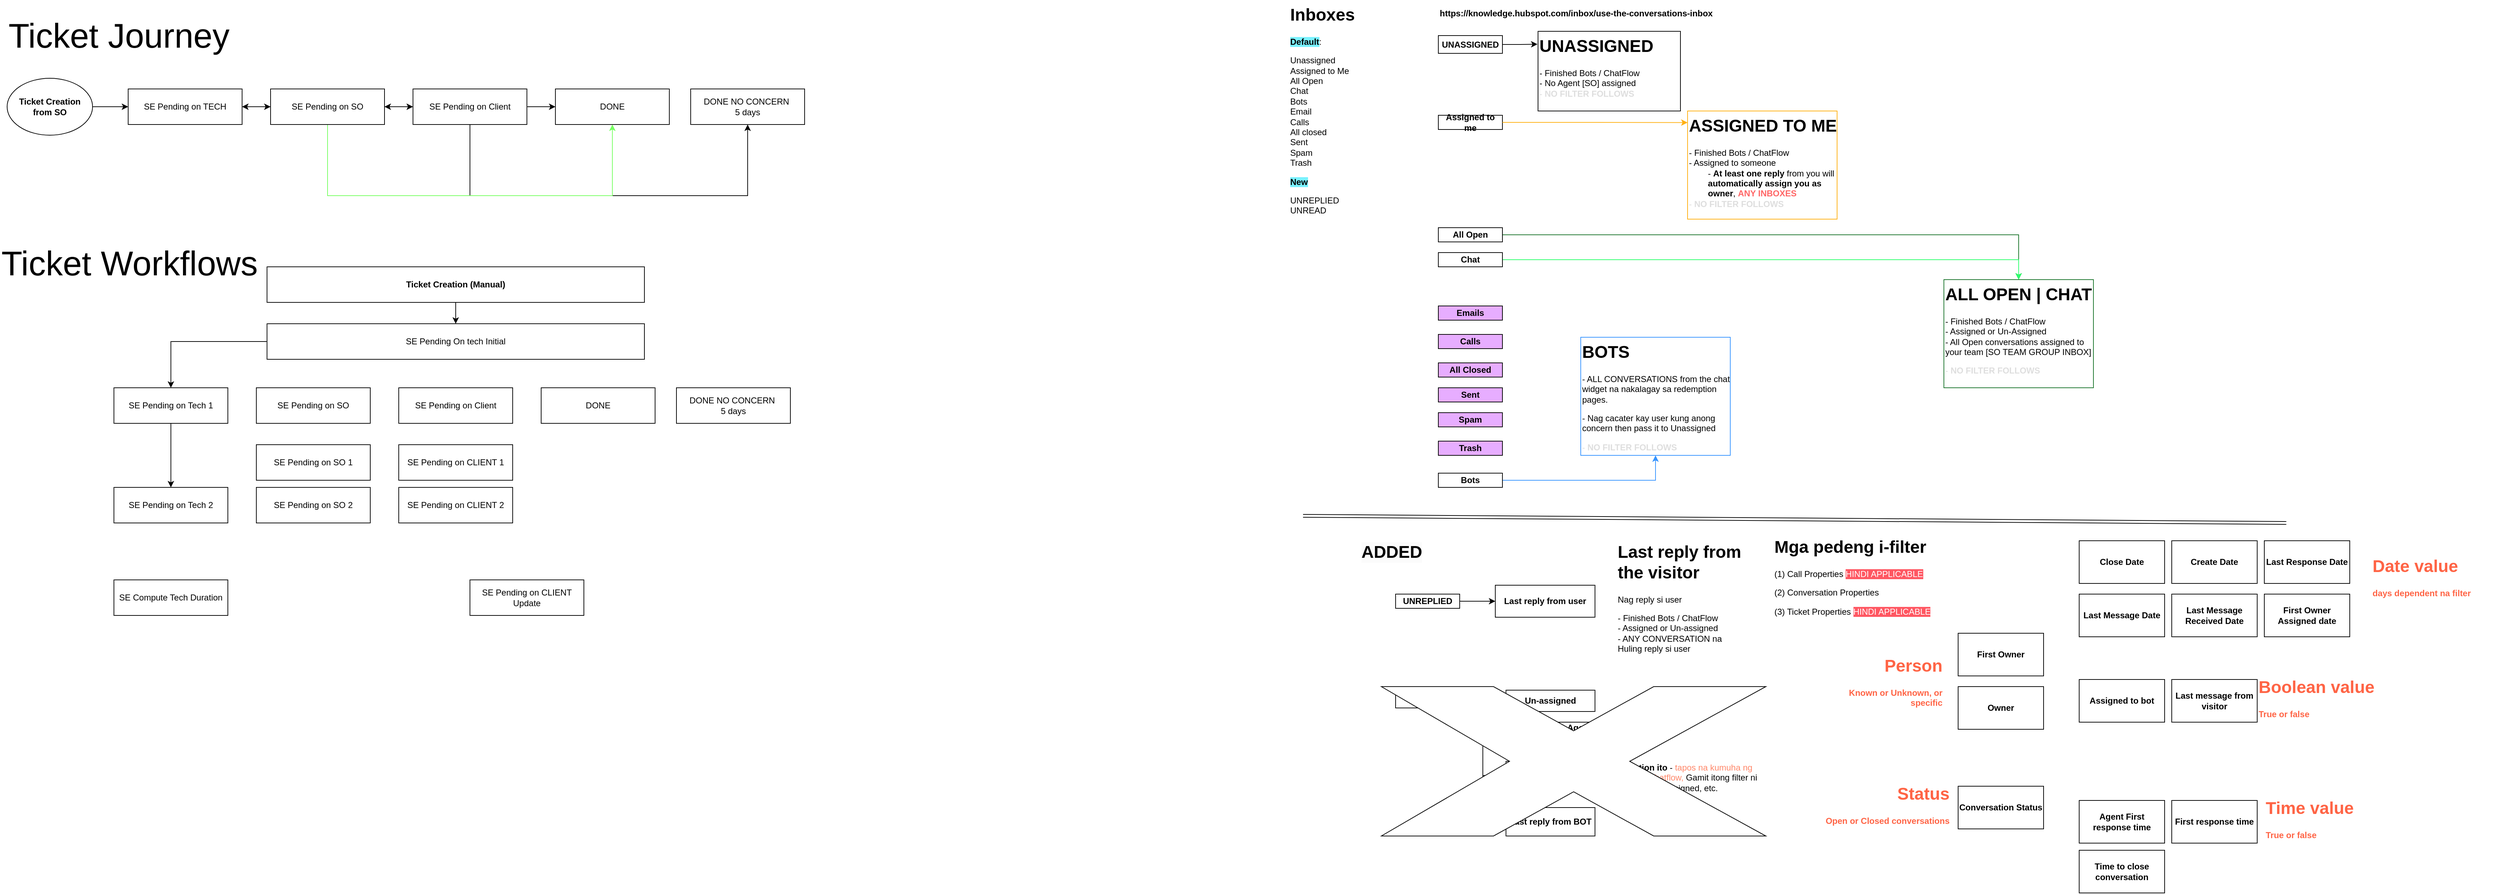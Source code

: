<mxfile version="24.7.4">
  <diagram name="Page-1" id="JbbE1pCw-xAGmkVy2RNO">
    <mxGraphModel dx="1815" dy="398" grid="1" gridSize="10" guides="1" tooltips="1" connect="1" arrows="1" fold="1" page="1" pageScale="1" pageWidth="850" pageHeight="1100" math="0" shadow="0">
      <root>
        <mxCell id="0" />
        <mxCell id="1" parent="0" />
        <mxCell id="kpAV1-R5DHTqGjA8jZql-6" style="edgeStyle=orthogonalEdgeStyle;rounded=0;orthogonalLoop=1;jettySize=auto;html=1;" parent="1" source="kpAV1-R5DHTqGjA8jZql-1" edge="1">
          <mxGeometry relative="1" as="geometry">
            <mxPoint x="430" y="155" as="targetPoint" />
          </mxGeometry>
        </mxCell>
        <mxCell id="kpAV1-R5DHTqGjA8jZql-10" style="edgeStyle=orthogonalEdgeStyle;rounded=0;orthogonalLoop=1;jettySize=auto;html=1;entryX=0;entryY=0.5;entryDx=0;entryDy=0;" parent="1" source="kpAV1-R5DHTqGjA8jZql-1" target="kpAV1-R5DHTqGjA8jZql-8" edge="1">
          <mxGeometry relative="1" as="geometry" />
        </mxCell>
        <mxCell id="kpAV1-R5DHTqGjA8jZql-11" style="edgeStyle=orthogonalEdgeStyle;rounded=0;orthogonalLoop=1;jettySize=auto;html=1;entryX=0.5;entryY=1;entryDx=0;entryDy=0;" parent="1" source="kpAV1-R5DHTqGjA8jZql-1" target="kpAV1-R5DHTqGjA8jZql-9" edge="1">
          <mxGeometry relative="1" as="geometry">
            <Array as="points">
              <mxPoint x="550" y="280" />
              <mxPoint x="940" y="280" />
            </Array>
          </mxGeometry>
        </mxCell>
        <mxCell id="kpAV1-R5DHTqGjA8jZql-1" value="SE Pending on Client" style="rounded=0;whiteSpace=wrap;html=1;" parent="1" vertex="1">
          <mxGeometry x="470" y="130" width="160" height="50" as="geometry" />
        </mxCell>
        <mxCell id="kpAV1-R5DHTqGjA8jZql-4" style="edgeStyle=orthogonalEdgeStyle;rounded=0;orthogonalLoop=1;jettySize=auto;html=1;entryX=0;entryY=0.5;entryDx=0;entryDy=0;" parent="1" source="kpAV1-R5DHTqGjA8jZql-2" target="kpAV1-R5DHTqGjA8jZql-3" edge="1">
          <mxGeometry relative="1" as="geometry" />
        </mxCell>
        <mxCell id="kpAV1-R5DHTqGjA8jZql-2" value="SE Pending on TECH" style="rounded=0;whiteSpace=wrap;html=1;" parent="1" vertex="1">
          <mxGeometry x="70" y="130" width="160" height="50" as="geometry" />
        </mxCell>
        <mxCell id="kpAV1-R5DHTqGjA8jZql-5" style="edgeStyle=orthogonalEdgeStyle;rounded=0;orthogonalLoop=1;jettySize=auto;html=1;" parent="1" source="kpAV1-R5DHTqGjA8jZql-3" target="kpAV1-R5DHTqGjA8jZql-1" edge="1">
          <mxGeometry relative="1" as="geometry" />
        </mxCell>
        <mxCell id="kpAV1-R5DHTqGjA8jZql-7" style="edgeStyle=orthogonalEdgeStyle;rounded=0;orthogonalLoop=1;jettySize=auto;html=1;" parent="1" source="kpAV1-R5DHTqGjA8jZql-3" target="kpAV1-R5DHTqGjA8jZql-2" edge="1">
          <mxGeometry relative="1" as="geometry" />
        </mxCell>
        <mxCell id="kpAV1-R5DHTqGjA8jZql-12" style="edgeStyle=orthogonalEdgeStyle;rounded=0;orthogonalLoop=1;jettySize=auto;html=1;entryX=0.5;entryY=1;entryDx=0;entryDy=0;exitX=0.5;exitY=1;exitDx=0;exitDy=0;strokeColor=#76FF61;" parent="1" source="kpAV1-R5DHTqGjA8jZql-3" target="kpAV1-R5DHTqGjA8jZql-8" edge="1">
          <mxGeometry relative="1" as="geometry">
            <Array as="points">
              <mxPoint x="350" y="280" />
              <mxPoint x="750" y="280" />
            </Array>
          </mxGeometry>
        </mxCell>
        <mxCell id="kpAV1-R5DHTqGjA8jZql-3" value="SE Pending on SO" style="rounded=0;whiteSpace=wrap;html=1;" parent="1" vertex="1">
          <mxGeometry x="270" y="130" width="160" height="50" as="geometry" />
        </mxCell>
        <mxCell id="kpAV1-R5DHTqGjA8jZql-8" value="DONE" style="rounded=0;whiteSpace=wrap;html=1;" parent="1" vertex="1">
          <mxGeometry x="670" y="130" width="160" height="50" as="geometry" />
        </mxCell>
        <mxCell id="kpAV1-R5DHTqGjA8jZql-9" value="DONE NO CONCERN&amp;nbsp;&lt;div&gt;5 days&lt;/div&gt;" style="rounded=0;whiteSpace=wrap;html=1;" parent="1" vertex="1">
          <mxGeometry x="860" y="130" width="160" height="50" as="geometry" />
        </mxCell>
        <mxCell id="kpAV1-R5DHTqGjA8jZql-14" value="&lt;span style=&quot;font-size: 48px;&quot;&gt;Ticket Journey&lt;/span&gt;" style="text;html=1;align=left;verticalAlign=middle;whiteSpace=wrap;rounded=0;" parent="1" vertex="1">
          <mxGeometry x="-100" y="10" width="460" height="90" as="geometry" />
        </mxCell>
        <mxCell id="kpAV1-R5DHTqGjA8jZql-16" style="edgeStyle=orthogonalEdgeStyle;rounded=0;orthogonalLoop=1;jettySize=auto;html=1;entryX=0;entryY=0.5;entryDx=0;entryDy=0;" parent="1" source="kpAV1-R5DHTqGjA8jZql-15" target="kpAV1-R5DHTqGjA8jZql-2" edge="1">
          <mxGeometry relative="1" as="geometry" />
        </mxCell>
        <mxCell id="kpAV1-R5DHTqGjA8jZql-15" value="Ticket Creation&lt;div&gt;from SO&lt;/div&gt;" style="ellipse;whiteSpace=wrap;html=1;fontStyle=1" parent="1" vertex="1">
          <mxGeometry x="-100" y="115" width="120" height="80" as="geometry" />
        </mxCell>
        <mxCell id="kpAV1-R5DHTqGjA8jZql-17" value="SE Pending on Client" style="rounded=0;whiteSpace=wrap;html=1;" parent="1" vertex="1">
          <mxGeometry x="450" y="550" width="160" height="50" as="geometry" />
        </mxCell>
        <mxCell id="kpAV1-R5DHTqGjA8jZql-19" value="SE Pending on SO" style="rounded=0;whiteSpace=wrap;html=1;" parent="1" vertex="1">
          <mxGeometry x="250" y="550" width="160" height="50" as="geometry" />
        </mxCell>
        <mxCell id="kpAV1-R5DHTqGjA8jZql-20" value="DONE" style="rounded=0;whiteSpace=wrap;html=1;" parent="1" vertex="1">
          <mxGeometry x="650" y="550" width="160" height="50" as="geometry" />
        </mxCell>
        <mxCell id="kpAV1-R5DHTqGjA8jZql-21" value="DONE NO CONCERN&amp;nbsp;&lt;div&gt;5 days&lt;/div&gt;" style="rounded=0;whiteSpace=wrap;html=1;" parent="1" vertex="1">
          <mxGeometry x="840" y="550" width="160" height="50" as="geometry" />
        </mxCell>
        <mxCell id="kpAV1-R5DHTqGjA8jZql-23" value="&lt;span style=&quot;font-size: 48px;&quot;&gt;Ticket Workflows&lt;/span&gt;" style="text;html=1;align=left;verticalAlign=middle;whiteSpace=wrap;rounded=0;" parent="1" vertex="1">
          <mxGeometry x="-110" y="330" width="460" height="90" as="geometry" />
        </mxCell>
        <mxCell id="kpAV1-R5DHTqGjA8jZql-25" style="edgeStyle=orthogonalEdgeStyle;rounded=0;orthogonalLoop=1;jettySize=auto;html=1;entryX=0.5;entryY=0;entryDx=0;entryDy=0;" parent="1" source="kpAV1-R5DHTqGjA8jZql-24" target="kpAV1-R5DHTqGjA8jZql-29" edge="1">
          <mxGeometry relative="1" as="geometry">
            <mxPoint x="130" y="550" as="targetPoint" />
          </mxGeometry>
        </mxCell>
        <mxCell id="kpAV1-R5DHTqGjA8jZql-24" value="SE Pending On tech Initial" style="rounded=0;whiteSpace=wrap;html=1;" parent="1" vertex="1">
          <mxGeometry x="265" y="460" width="530" height="50" as="geometry" />
        </mxCell>
        <mxCell id="kpAV1-R5DHTqGjA8jZql-27" style="edgeStyle=orthogonalEdgeStyle;rounded=0;orthogonalLoop=1;jettySize=auto;html=1;" parent="1" source="kpAV1-R5DHTqGjA8jZql-26" target="kpAV1-R5DHTqGjA8jZql-24" edge="1">
          <mxGeometry relative="1" as="geometry" />
        </mxCell>
        <mxCell id="kpAV1-R5DHTqGjA8jZql-26" value="Ticket Creation (Manual)" style="rounded=0;whiteSpace=wrap;html=1;fontStyle=1" parent="1" vertex="1">
          <mxGeometry x="265" y="380" width="530" height="50" as="geometry" />
        </mxCell>
        <mxCell id="kpAV1-R5DHTqGjA8jZql-28" value="SE Compute Tech Duration" style="rounded=0;whiteSpace=wrap;html=1;" parent="1" vertex="1">
          <mxGeometry x="50" y="820" width="160" height="50" as="geometry" />
        </mxCell>
        <mxCell id="kpAV1-R5DHTqGjA8jZql-36" style="edgeStyle=orthogonalEdgeStyle;rounded=0;orthogonalLoop=1;jettySize=auto;html=1;entryX=0.5;entryY=0;entryDx=0;entryDy=0;" parent="1" source="kpAV1-R5DHTqGjA8jZql-29" target="kpAV1-R5DHTqGjA8jZql-30" edge="1">
          <mxGeometry relative="1" as="geometry" />
        </mxCell>
        <mxCell id="kpAV1-R5DHTqGjA8jZql-29" value="SE Pending on Tech 1" style="rounded=0;whiteSpace=wrap;html=1;" parent="1" vertex="1">
          <mxGeometry x="50" y="550" width="160" height="50" as="geometry" />
        </mxCell>
        <mxCell id="kpAV1-R5DHTqGjA8jZql-30" value="SE Pending on Tech 2" style="rounded=0;whiteSpace=wrap;html=1;" parent="1" vertex="1">
          <mxGeometry x="50" y="690" width="160" height="50" as="geometry" />
        </mxCell>
        <mxCell id="kpAV1-R5DHTqGjA8jZql-31" value="SE Pending on SO 1" style="rounded=0;whiteSpace=wrap;html=1;" parent="1" vertex="1">
          <mxGeometry x="250" y="630" width="160" height="50" as="geometry" />
        </mxCell>
        <mxCell id="kpAV1-R5DHTqGjA8jZql-32" value="SE Pending on SO 2" style="rounded=0;whiteSpace=wrap;html=1;" parent="1" vertex="1">
          <mxGeometry x="250" y="690" width="160" height="50" as="geometry" />
        </mxCell>
        <mxCell id="kpAV1-R5DHTqGjA8jZql-33" value="SE Pending on CLIENT 1" style="rounded=0;whiteSpace=wrap;html=1;" parent="1" vertex="1">
          <mxGeometry x="450" y="630" width="160" height="50" as="geometry" />
        </mxCell>
        <mxCell id="kpAV1-R5DHTqGjA8jZql-34" value="SE Pending on CLIENT 2" style="rounded=0;whiteSpace=wrap;html=1;" parent="1" vertex="1">
          <mxGeometry x="450" y="690" width="160" height="50" as="geometry" />
        </mxCell>
        <mxCell id="kpAV1-R5DHTqGjA8jZql-35" value="SE Pending on CLIENT Update" style="rounded=0;whiteSpace=wrap;html=1;" parent="1" vertex="1">
          <mxGeometry x="550" y="820" width="160" height="50" as="geometry" />
        </mxCell>
        <mxCell id="uVT6m7janbxlS1u9wopa-1" value="&lt;h1 style=&quot;margin-top: 0px;&quot;&gt;Inboxes&lt;/h1&gt;&lt;p&gt;&lt;b style=&quot;background-color: rgb(122, 242, 255);&quot;&gt;Default&lt;/b&gt;:&lt;/p&gt;&lt;p&gt;Unassigned&lt;br&gt;&lt;span style=&quot;background-color: initial;&quot;&gt;Assigned to Me&lt;br&gt;&lt;/span&gt;&lt;span style=&quot;background-color: initial;&quot;&gt;All Open&lt;br&gt;&lt;/span&gt;&lt;span style=&quot;background-color: initial;&quot;&gt;Chat&lt;br&gt;&lt;/span&gt;&lt;span style=&quot;background-color: initial;&quot;&gt;Bots&lt;br&gt;Email&lt;br&gt;Calls&lt;br&gt;All closed&lt;br&gt;Sent&lt;br&gt;Spam&lt;br&gt;Trash&lt;/span&gt;&lt;/p&gt;&lt;p&gt;&lt;b style=&quot;background-color: rgb(122, 242, 255);&quot;&gt;New&lt;/b&gt;&lt;/p&gt;&lt;p&gt;&lt;span style=&quot;background-color: initial;&quot;&gt;UNREPLIED&lt;br&gt;&lt;/span&gt;&lt;span style=&quot;background-color: initial;&quot;&gt;UNREAD&lt;/span&gt;&lt;/p&gt;&lt;p&gt;&lt;br&gt;&lt;/p&gt;" style="text;html=1;whiteSpace=wrap;overflow=hidden;rounded=0;" parent="1" vertex="1">
          <mxGeometry x="1700" y="5" width="130" height="330" as="geometry" />
        </mxCell>
        <mxCell id="uVT6m7janbxlS1u9wopa-3" value="UNASSIGNED" style="rounded=0;whiteSpace=wrap;html=1;fontStyle=1" parent="1" vertex="1">
          <mxGeometry x="1910" y="55" width="90" height="25" as="geometry" />
        </mxCell>
        <mxCell id="uVT6m7janbxlS1u9wopa-7" value="&lt;h1 style=&quot;margin-top: 0px;&quot;&gt;UNASSIGNED&lt;/h1&gt;&lt;p&gt;- Finished Bots / ChatFlow&lt;br&gt;- No Agent [SO] assigned&lt;br&gt;&lt;font color=&quot;#dedede&quot;&gt;- &lt;b&gt;NO FILTER FOLLOWS&lt;/b&gt;&lt;/font&gt;&lt;/p&gt;&lt;p&gt;&lt;br&gt;&lt;/p&gt;" style="text;html=1;whiteSpace=wrap;overflow=hidden;rounded=0;strokeColor=#000000;" parent="1" vertex="1">
          <mxGeometry x="2050" y="49" width="200" height="112" as="geometry" />
        </mxCell>
        <mxCell id="uVT6m7janbxlS1u9wopa-9" style="edgeStyle=orthogonalEdgeStyle;rounded=0;orthogonalLoop=1;jettySize=auto;html=1;entryX=-0.004;entryY=0.162;entryDx=0;entryDy=0;entryPerimeter=0;" parent="1" source="uVT6m7janbxlS1u9wopa-3" target="uVT6m7janbxlS1u9wopa-7" edge="1">
          <mxGeometry relative="1" as="geometry" />
        </mxCell>
        <UserObject label="https://knowledge.hubspot.com/inbox/use-the-conversations-inbox" link="https://knowledge.hubspot.com/inbox/use-the-conversations-inbox" id="uVT6m7janbxlS1u9wopa-17">
          <mxCell style="text;whiteSpace=wrap;fontStyle=1" parent="1" vertex="1">
            <mxGeometry x="1910" y="10" width="390" height="20" as="geometry" />
          </mxCell>
        </UserObject>
        <mxCell id="uVT6m7janbxlS1u9wopa-39" value="" style="edgeStyle=orthogonalEdgeStyle;rounded=0;orthogonalLoop=1;jettySize=auto;html=1;" parent="1" source="uVT6m7janbxlS1u9wopa-26" target="uVT6m7janbxlS1u9wopa-38" edge="1">
          <mxGeometry relative="1" as="geometry" />
        </mxCell>
        <mxCell id="uVT6m7janbxlS1u9wopa-41" value="" style="edgeStyle=orthogonalEdgeStyle;rounded=0;orthogonalLoop=1;jettySize=auto;html=1;entryX=0;entryY=0.5;entryDx=0;entryDy=0;" parent="1" source="uVT6m7janbxlS1u9wopa-26" target="uVT6m7janbxlS1u9wopa-40" edge="1">
          <mxGeometry relative="1" as="geometry" />
        </mxCell>
        <mxCell id="uVT6m7janbxlS1u9wopa-48" value="" style="edgeStyle=orthogonalEdgeStyle;rounded=0;orthogonalLoop=1;jettySize=auto;html=1;entryX=0;entryY=0.5;entryDx=0;entryDy=0;" parent="1" source="uVT6m7janbxlS1u9wopa-26" target="uVT6m7janbxlS1u9wopa-47" edge="1">
          <mxGeometry relative="1" as="geometry" />
        </mxCell>
        <mxCell id="uVT6m7janbxlS1u9wopa-55" style="edgeStyle=orthogonalEdgeStyle;rounded=0;orthogonalLoop=1;jettySize=auto;html=1;entryX=0;entryY=0.5;entryDx=0;entryDy=0;" parent="1" source="uVT6m7janbxlS1u9wopa-26" target="uVT6m7janbxlS1u9wopa-54" edge="1">
          <mxGeometry relative="1" as="geometry" />
        </mxCell>
        <mxCell id="uVT6m7janbxlS1u9wopa-26" value="UNREAD" style="rounded=0;whiteSpace=wrap;html=1;fontStyle=1" parent="1" vertex="1">
          <mxGeometry x="1850" y="980" width="90" height="20" as="geometry" />
        </mxCell>
        <mxCell id="uVT6m7janbxlS1u9wopa-35" value="" style="edgeStyle=orthogonalEdgeStyle;rounded=0;orthogonalLoop=1;jettySize=auto;html=1;entryX=0;entryY=0.5;entryDx=0;entryDy=0;" parent="1" source="uVT6m7janbxlS1u9wopa-27" target="uVT6m7janbxlS1u9wopa-34" edge="1">
          <mxGeometry relative="1" as="geometry" />
        </mxCell>
        <mxCell id="uVT6m7janbxlS1u9wopa-27" value="UNREPLIED" style="rounded=0;whiteSpace=wrap;html=1;fontStyle=1" parent="1" vertex="1">
          <mxGeometry x="1850" y="840" width="90" height="20" as="geometry" />
        </mxCell>
        <mxCell id="uVT6m7janbxlS1u9wopa-29" value="&lt;h1 style=&quot;forced-color-adjust: none; color: rgb(0, 0, 0); font-family: Helvetica; font-style: normal; font-variant-ligatures: normal; font-variant-caps: normal; letter-spacing: normal; orphans: 2; text-align: left; text-indent: 0px; text-transform: none; widows: 2; word-spacing: 0px; -webkit-text-stroke-width: 0px; white-space: normal; background-color: rgb(251, 251, 251); text-decoration-thickness: initial; text-decoration-style: initial; text-decoration-color: initial; margin-top: 0px;&quot;&gt;ADDED&lt;/h1&gt;" style="text;whiteSpace=wrap;html=1;" parent="1" vertex="1">
          <mxGeometry x="1800" y="760" width="150" height="70" as="geometry" />
        </mxCell>
        <mxCell id="uVT6m7janbxlS1u9wopa-30" value="" style="shape=link;html=1;rounded=0;" parent="1" edge="1">
          <mxGeometry width="100" relative="1" as="geometry">
            <mxPoint x="1720" y="730" as="sourcePoint" />
            <mxPoint x="3100.889" y="740" as="targetPoint" />
          </mxGeometry>
        </mxCell>
        <mxCell id="uVT6m7janbxlS1u9wopa-34" value="Last reply from user" style="whiteSpace=wrap;html=1;rounded=0;fontStyle=1;" parent="1" vertex="1">
          <mxGeometry x="1990" y="827.5" width="140" height="45" as="geometry" />
        </mxCell>
        <mxCell id="uVT6m7janbxlS1u9wopa-36" value="&lt;h1 style=&quot;margin-top: 0px;&quot;&gt;Last reply from the visitor&lt;/h1&gt;&lt;p&gt;Nag reply si user&lt;/p&gt;&lt;p&gt;-&amp;nbsp;&lt;span style=&quot;background-color: initial;&quot;&gt;Finished Bots / ChatFlow&lt;br&gt;&lt;/span&gt;&lt;span style=&quot;background-color: initial;&quot;&gt;- Assigned or Un-assigned&lt;br&gt;- ANY CONVERSATION na Huling reply si user&lt;/span&gt;&lt;/p&gt;" style="text;html=1;whiteSpace=wrap;overflow=hidden;rounded=0;" parent="1" vertex="1">
          <mxGeometry x="2160" y="760" width="180" height="170" as="geometry" />
        </mxCell>
        <mxCell id="uVT6m7janbxlS1u9wopa-38" value="Un-assigned" style="whiteSpace=wrap;html=1;rounded=0;fontStyle=1;" parent="1" vertex="1">
          <mxGeometry x="2005" y="975" width="125" height="30" as="geometry" />
        </mxCell>
        <mxCell id="uVT6m7janbxlS1u9wopa-40" value="No reply from Agent (kayo)" style="whiteSpace=wrap;html=1;rounded=0;fontStyle=1;" parent="1" vertex="1">
          <mxGeometry x="2005" y="1020" width="125" height="30" as="geometry" />
        </mxCell>
        <mxCell id="uVT6m7janbxlS1u9wopa-47" value="Not Assigned to bot" style="whiteSpace=wrap;html=1;rounded=0;fontStyle=1;" parent="1" vertex="1">
          <mxGeometry x="2005" y="1075" width="125" height="40" as="geometry" />
        </mxCell>
        <mxCell id="uVT6m7janbxlS1u9wopa-53" value="&lt;h1 style=&quot;margin-top: 0px;&quot;&gt;&lt;br&gt;&lt;/h1&gt;&lt;p&gt;&lt;span style=&quot;background-color: initial;&quot;&gt;&lt;b&gt;Automation ito &lt;/b&gt;- &lt;font color=&quot;#ff8769&quot;&gt;tapos na kumuha ng concern si Chatflow,&lt;/font&gt; Gamit itong filter ni ALL OPEN, UnAssigned, etc.&lt;/span&gt;&lt;/p&gt;" style="text;html=1;whiteSpace=wrap;overflow=hidden;rounded=0;" parent="1" vertex="1">
          <mxGeometry x="2145" y="1025" width="215" height="95" as="geometry" />
        </mxCell>
        <mxCell id="uVT6m7janbxlS1u9wopa-54" value="Last reply from BOT" style="whiteSpace=wrap;html=1;rounded=0;fontStyle=1;" parent="1" vertex="1">
          <mxGeometry x="2005" y="1140" width="125" height="40" as="geometry" />
        </mxCell>
        <mxCell id="uVT6m7janbxlS1u9wopa-58" value="&lt;h1 style=&quot;margin-top: 0px;&quot;&gt;Mga pedeng i-filter&lt;/h1&gt;&lt;p&gt;(1) Call Properties &lt;span style=&quot;background-color: rgb(255, 87, 98);&quot;&gt;&lt;font color=&quot;#ffffff&quot;&gt;HINDI APPLICABLE&lt;/font&gt;&lt;/span&gt;&lt;/p&gt;&lt;p&gt;(2) Conversation Properties&lt;/p&gt;&lt;p&gt;(3) Ticket Properties&amp;nbsp;&lt;span style=&quot;background-color: rgb(255, 87, 98); color: rgb(255, 255, 255);&quot;&gt;HINDI APPLICABLE&lt;/span&gt;&lt;/p&gt;" style="text;html=1;whiteSpace=wrap;overflow=hidden;rounded=0;" parent="1" vertex="1">
          <mxGeometry x="2380" y="752.5" width="330" height="120" as="geometry" />
        </mxCell>
        <mxCell id="uVT6m7janbxlS1u9wopa-59" value="Agent First response time" style="rounded=0;whiteSpace=wrap;html=1;fontStyle=1" parent="1" vertex="1">
          <mxGeometry x="2810" y="1130" width="120" height="60" as="geometry" />
        </mxCell>
        <mxCell id="uVT6m7janbxlS1u9wopa-60" value="Assigned to bot" style="rounded=0;whiteSpace=wrap;html=1;fontStyle=1" parent="1" vertex="1">
          <mxGeometry x="2810" y="960" width="120" height="60" as="geometry" />
        </mxCell>
        <mxCell id="uVT6m7janbxlS1u9wopa-61" value="Close Date" style="rounded=0;whiteSpace=wrap;html=1;fontStyle=1" parent="1" vertex="1">
          <mxGeometry x="2810" y="765" width="120" height="60" as="geometry" />
        </mxCell>
        <mxCell id="uVT6m7janbxlS1u9wopa-62" value="Conversation Status" style="rounded=0;whiteSpace=wrap;html=1;fontStyle=1" parent="1" vertex="1">
          <mxGeometry x="2640" y="1110" width="120" height="60" as="geometry" />
        </mxCell>
        <mxCell id="uVT6m7janbxlS1u9wopa-63" value="Create Date" style="rounded=0;whiteSpace=wrap;html=1;fontStyle=1" parent="1" vertex="1">
          <mxGeometry x="2940" y="765" width="120" height="60" as="geometry" />
        </mxCell>
        <mxCell id="uVT6m7janbxlS1u9wopa-65" value="First response time" style="rounded=0;whiteSpace=wrap;html=1;fontStyle=1" parent="1" vertex="1">
          <mxGeometry x="2940" y="1130" width="120" height="60" as="geometry" />
        </mxCell>
        <mxCell id="uVT6m7janbxlS1u9wopa-66" value="First Owner Assigned date" style="rounded=0;whiteSpace=wrap;html=1;fontStyle=1" parent="1" vertex="1">
          <mxGeometry x="3070" y="840" width="120" height="60" as="geometry" />
        </mxCell>
        <mxCell id="uVT6m7janbxlS1u9wopa-67" value="Last Message Received Date" style="rounded=0;whiteSpace=wrap;html=1;fontStyle=1" parent="1" vertex="1">
          <mxGeometry x="2940" y="840" width="120" height="60" as="geometry" />
        </mxCell>
        <mxCell id="uVT6m7janbxlS1u9wopa-68" value="Time to close conversation" style="rounded=0;whiteSpace=wrap;html=1;fontStyle=1" parent="1" vertex="1">
          <mxGeometry x="2810" y="1200" width="120" height="60" as="geometry" />
        </mxCell>
        <mxCell id="uVT6m7janbxlS1u9wopa-70" value="Owner" style="rounded=0;whiteSpace=wrap;html=1;fontStyle=1" parent="1" vertex="1">
          <mxGeometry x="2640" y="970" width="120" height="60" as="geometry" />
        </mxCell>
        <mxCell id="1Jqnk3PSmCFMMRyV2IPa-4" value="" style="verticalLabelPosition=bottom;verticalAlign=top;html=1;shape=mxgraph.basic.x" vertex="1" parent="1">
          <mxGeometry x="1830" y="970" width="540" height="210" as="geometry" />
        </mxCell>
        <mxCell id="uVT6m7janbxlS1u9wopa-4" value="Assigned to me" style="rounded=0;whiteSpace=wrap;html=1;fontStyle=1" parent="1" vertex="1">
          <mxGeometry x="1910" y="167" width="90" height="20" as="geometry" />
        </mxCell>
        <mxCell id="uVT6m7janbxlS1u9wopa-22" style="edgeStyle=orthogonalEdgeStyle;rounded=0;orthogonalLoop=1;jettySize=auto;html=1;strokeColor=#18732A;" parent="1" source="uVT6m7janbxlS1u9wopa-5" target="uVT6m7janbxlS1u9wopa-21" edge="1">
          <mxGeometry relative="1" as="geometry" />
        </mxCell>
        <mxCell id="uVT6m7janbxlS1u9wopa-5" value="All Open" style="rounded=0;whiteSpace=wrap;html=1;fontStyle=1" parent="1" vertex="1">
          <mxGeometry x="1910" y="325" width="90" height="20" as="geometry" />
        </mxCell>
        <mxCell id="uVT6m7janbxlS1u9wopa-23" style="edgeStyle=orthogonalEdgeStyle;rounded=0;orthogonalLoop=1;jettySize=auto;html=1;entryX=0.5;entryY=0;entryDx=0;entryDy=0;strokeColor=#2BFF6B;" parent="1" source="uVT6m7janbxlS1u9wopa-6" target="uVT6m7janbxlS1u9wopa-21" edge="1">
          <mxGeometry relative="1" as="geometry" />
        </mxCell>
        <mxCell id="uVT6m7janbxlS1u9wopa-6" value="Chat" style="rounded=0;whiteSpace=wrap;html=1;fontStyle=1" parent="1" vertex="1">
          <mxGeometry x="1910" y="360" width="90" height="20" as="geometry" />
        </mxCell>
        <mxCell id="uVT6m7janbxlS1u9wopa-25" style="edgeStyle=orthogonalEdgeStyle;rounded=0;orthogonalLoop=1;jettySize=auto;html=1;strokeColor=#3694FF;" parent="1" source="uVT6m7janbxlS1u9wopa-10" target="uVT6m7janbxlS1u9wopa-24" edge="1">
          <mxGeometry relative="1" as="geometry" />
        </mxCell>
        <mxCell id="uVT6m7janbxlS1u9wopa-10" value="Bots" style="rounded=0;whiteSpace=wrap;html=1;fontStyle=1" parent="1" vertex="1">
          <mxGeometry x="1910" y="670" width="90" height="20" as="geometry" />
        </mxCell>
        <mxCell id="uVT6m7janbxlS1u9wopa-11" value="Emails" style="rounded=0;whiteSpace=wrap;html=1;fontStyle=1;fillColor=#E7ADFF;" parent="1" vertex="1">
          <mxGeometry x="1910" y="435" width="90" height="20" as="geometry" />
        </mxCell>
        <mxCell id="uVT6m7janbxlS1u9wopa-12" value="Calls" style="rounded=0;whiteSpace=wrap;html=1;fontStyle=1;fillColor=#E7ADFF;" parent="1" vertex="1">
          <mxGeometry x="1910" y="475" width="90" height="20" as="geometry" />
        </mxCell>
        <mxCell id="uVT6m7janbxlS1u9wopa-13" value="All Closed" style="rounded=0;whiteSpace=wrap;html=1;fontStyle=1;fillColor=#E7ADFF;" parent="1" vertex="1">
          <mxGeometry x="1910" y="515" width="90" height="20" as="geometry" />
        </mxCell>
        <mxCell id="uVT6m7janbxlS1u9wopa-14" value="Sent" style="rounded=0;whiteSpace=wrap;html=1;fontStyle=1;fillColor=#E7ADFF;" parent="1" vertex="1">
          <mxGeometry x="1910" y="550" width="90" height="20" as="geometry" />
        </mxCell>
        <mxCell id="uVT6m7janbxlS1u9wopa-15" value="Spam" style="rounded=0;whiteSpace=wrap;html=1;fontStyle=1;fillColor=#E7ADFF;" parent="1" vertex="1">
          <mxGeometry x="1910" y="585" width="90" height="20" as="geometry" />
        </mxCell>
        <mxCell id="uVT6m7janbxlS1u9wopa-16" value="Trash" style="rounded=0;whiteSpace=wrap;html=1;fontStyle=1;fillColor=#E7ADFF;" parent="1" vertex="1">
          <mxGeometry x="1910" y="625" width="90" height="20" as="geometry" />
        </mxCell>
        <mxCell id="uVT6m7janbxlS1u9wopa-18" value="&lt;h1 style=&quot;margin-top: 0px;&quot;&gt;ASSIGNED TO ME&lt;/h1&gt;&lt;p&gt;- Finished Bots / ChatFlow&lt;br&gt;- Assigned to someone&lt;br&gt;&lt;span style=&quot;white-space: pre;&quot;&gt;&#x9;&lt;/span&gt;- &lt;b&gt;At least one reply&lt;/b&gt; from you will &lt;span style=&quot;white-space: pre;&quot;&gt;&#x9;&lt;/span&gt;&lt;b&gt;automatically assign you as &lt;span style=&quot;white-space: pre;&quot;&gt;&#x9;&lt;/span&gt;owner&lt;/b&gt;, &lt;b&gt;&lt;font color=&quot;#ff6666&quot;&gt;ANY INBOXES&lt;/font&gt;&lt;/b&gt;&lt;br&gt;&lt;span style=&quot;color: rgb(222, 222, 222); background-color: initial;&quot;&gt;-&amp;nbsp;&lt;/span&gt;&lt;b style=&quot;color: rgb(222, 222, 222); background-color: initial;&quot;&gt;NO FILTER FOLLOWS&lt;/b&gt;&lt;br&gt;&lt;/p&gt;&lt;p&gt;&lt;br&gt;&lt;/p&gt;" style="text;html=1;whiteSpace=wrap;overflow=hidden;rounded=0;strokeColor=#FFAF0F;" parent="1" vertex="1">
          <mxGeometry x="2260" y="161" width="210" height="152" as="geometry" />
        </mxCell>
        <mxCell id="uVT6m7janbxlS1u9wopa-21" value="&lt;h1 style=&quot;margin-top: 0px;&quot;&gt;ALL OPEN | CHAT&lt;/h1&gt;&lt;p&gt;- Finished Bots / ChatFlow&lt;br&gt;- Assigned or Un-Assigned&lt;br&gt;- All Open conversations assigned to your team [SO TEAM GROUP INBOX]&lt;/p&gt;&lt;p&gt;&lt;span style=&quot;color: rgb(222, 222, 222); background-color: initial;&quot;&gt;-&amp;nbsp;&lt;/span&gt;&lt;b style=&quot;color: rgb(222, 222, 222); background-color: initial;&quot;&gt;NO FILTER FOLLOWS&lt;/b&gt;&lt;br&gt;&lt;/p&gt;&lt;p&gt;&lt;br&gt;&lt;/p&gt;" style="text;html=1;whiteSpace=wrap;overflow=hidden;rounded=0;strokeColor=#18732A;" parent="1" vertex="1">
          <mxGeometry x="2620" y="398" width="210" height="152" as="geometry" />
        </mxCell>
        <mxCell id="uVT6m7janbxlS1u9wopa-24" value="&lt;h1 style=&quot;margin-top: 0px;&quot;&gt;BOTS&lt;/h1&gt;&lt;p&gt;- ALL CONVERSATIONS from the chat widget na nakalagay sa redemption pages.&lt;/p&gt;&lt;p&gt;- Nag cacater kay user kung anong concern then pass it to Unassigned&lt;/p&gt;&lt;p&gt;&lt;span style=&quot;color: rgb(222, 222, 222); background-color: initial;&quot;&gt;-&amp;nbsp;&lt;/span&gt;&lt;b style=&quot;color: rgb(222, 222, 222); background-color: initial;&quot;&gt;NO FILTER FOLLOWS&lt;/b&gt;&lt;br&gt;&lt;/p&gt;&lt;p&gt;&lt;br&gt;&lt;/p&gt;" style="text;html=1;whiteSpace=wrap;overflow=hidden;rounded=0;strokeColor=#3694FF;" parent="1" vertex="1">
          <mxGeometry x="2110" y="479" width="210" height="166" as="geometry" />
        </mxCell>
        <mxCell id="uVT6m7janbxlS1u9wopa-19" style="edgeStyle=orthogonalEdgeStyle;rounded=0;orthogonalLoop=1;jettySize=auto;html=1;entryX=0;entryY=0.107;entryDx=0;entryDy=0;entryPerimeter=0;strokeColor=#FFAF0F;" parent="1" source="uVT6m7janbxlS1u9wopa-4" target="uVT6m7janbxlS1u9wopa-18" edge="1">
          <mxGeometry relative="1" as="geometry" />
        </mxCell>
        <mxCell id="1Jqnk3PSmCFMMRyV2IPa-7" value="First Owner" style="rounded=0;whiteSpace=wrap;html=1;fontStyle=1" vertex="1" parent="1">
          <mxGeometry x="2640" y="895" width="120" height="60" as="geometry" />
        </mxCell>
        <mxCell id="1Jqnk3PSmCFMMRyV2IPa-9" value="Last message from visitor" style="rounded=0;whiteSpace=wrap;html=1;fontStyle=1" vertex="1" parent="1">
          <mxGeometry x="2940" y="960" width="120" height="60" as="geometry" />
        </mxCell>
        <mxCell id="1Jqnk3PSmCFMMRyV2IPa-10" value="Last Message Date" style="rounded=0;whiteSpace=wrap;html=1;fontStyle=1" vertex="1" parent="1">
          <mxGeometry x="2810" y="840" width="120" height="60" as="geometry" />
        </mxCell>
        <mxCell id="1Jqnk3PSmCFMMRyV2IPa-11" value="Last Response Date" style="rounded=0;whiteSpace=wrap;html=1;fontStyle=1" vertex="1" parent="1">
          <mxGeometry x="3070" y="765" width="120" height="60" as="geometry" />
        </mxCell>
        <mxCell id="1Jqnk3PSmCFMMRyV2IPa-12" value="&lt;h1 style=&quot;margin-top: 0px;&quot;&gt;&lt;font color=&quot;#ff6445&quot;&gt;Date value&lt;/font&gt;&lt;/h1&gt;&lt;p&gt;&lt;b style=&quot;&quot;&gt;&lt;font color=&quot;#ff6445&quot;&gt;days dependent na filter&lt;/font&gt;&lt;/b&gt;&lt;/p&gt;" style="text;html=1;whiteSpace=wrap;overflow=hidden;rounded=0;" vertex="1" parent="1">
          <mxGeometry x="3220" y="780" width="180" height="80" as="geometry" />
        </mxCell>
        <mxCell id="1Jqnk3PSmCFMMRyV2IPa-15" value="&lt;h1 style=&quot;margin-top: 0px;&quot;&gt;&lt;font color=&quot;#ff6445&quot;&gt;Boolean value&lt;/font&gt;&lt;/h1&gt;&lt;p&gt;&lt;font color=&quot;#ff6445&quot;&gt;&lt;b&gt;True or false&lt;/b&gt;&lt;/font&gt;&lt;/p&gt;" style="text;html=1;whiteSpace=wrap;overflow=hidden;rounded=0;" vertex="1" parent="1">
          <mxGeometry x="3060" y="950" width="180" height="80" as="geometry" />
        </mxCell>
        <mxCell id="1Jqnk3PSmCFMMRyV2IPa-16" value="&lt;h1 style=&quot;margin-top: 0px;&quot;&gt;&lt;font color=&quot;#ff6445&quot;&gt;Time value&lt;/font&gt;&lt;/h1&gt;&lt;p&gt;&lt;font color=&quot;#ff6445&quot;&gt;&lt;b&gt;True or false&lt;/b&gt;&lt;/font&gt;&lt;/p&gt;" style="text;html=1;whiteSpace=wrap;overflow=hidden;rounded=0;" vertex="1" parent="1">
          <mxGeometry x="3070" y="1120" width="180" height="80" as="geometry" />
        </mxCell>
        <mxCell id="1Jqnk3PSmCFMMRyV2IPa-17" value="&lt;h1 style=&quot;margin-top: 0px;&quot;&gt;&lt;font color=&quot;#ff6445&quot;&gt;Person&lt;/font&gt;&lt;/h1&gt;&lt;p&gt;&lt;font color=&quot;#ff6445&quot;&gt;&lt;b&gt;Known or Unknown, or specific&lt;/b&gt;&lt;/font&gt;&lt;/p&gt;" style="text;html=1;whiteSpace=wrap;overflow=hidden;rounded=0;align=right;" vertex="1" parent="1">
          <mxGeometry x="2440" y="920" width="180" height="80" as="geometry" />
        </mxCell>
        <mxCell id="1Jqnk3PSmCFMMRyV2IPa-18" value="&lt;h1 style=&quot;margin-top: 0px;&quot;&gt;&lt;font color=&quot;#ff6445&quot;&gt;Status&lt;/font&gt;&lt;/h1&gt;&lt;p&gt;&lt;font color=&quot;#ff6445&quot;&gt;&lt;b&gt;Open or Closed conversations&lt;/b&gt;&lt;/font&gt;&lt;/p&gt;" style="text;html=1;whiteSpace=wrap;overflow=hidden;rounded=0;align=right;" vertex="1" parent="1">
          <mxGeometry x="2450" y="1100" width="180" height="80" as="geometry" />
        </mxCell>
      </root>
    </mxGraphModel>
  </diagram>
</mxfile>
